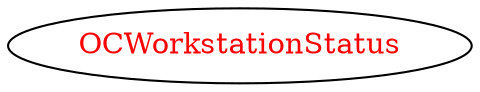 digraph dependencyGraph {
 concentrate=true;
 ranksep="2.0";
 rankdir="LR"; 
 splines="ortho";
"OCWorkstationStatus" [fontcolor="red"];
}